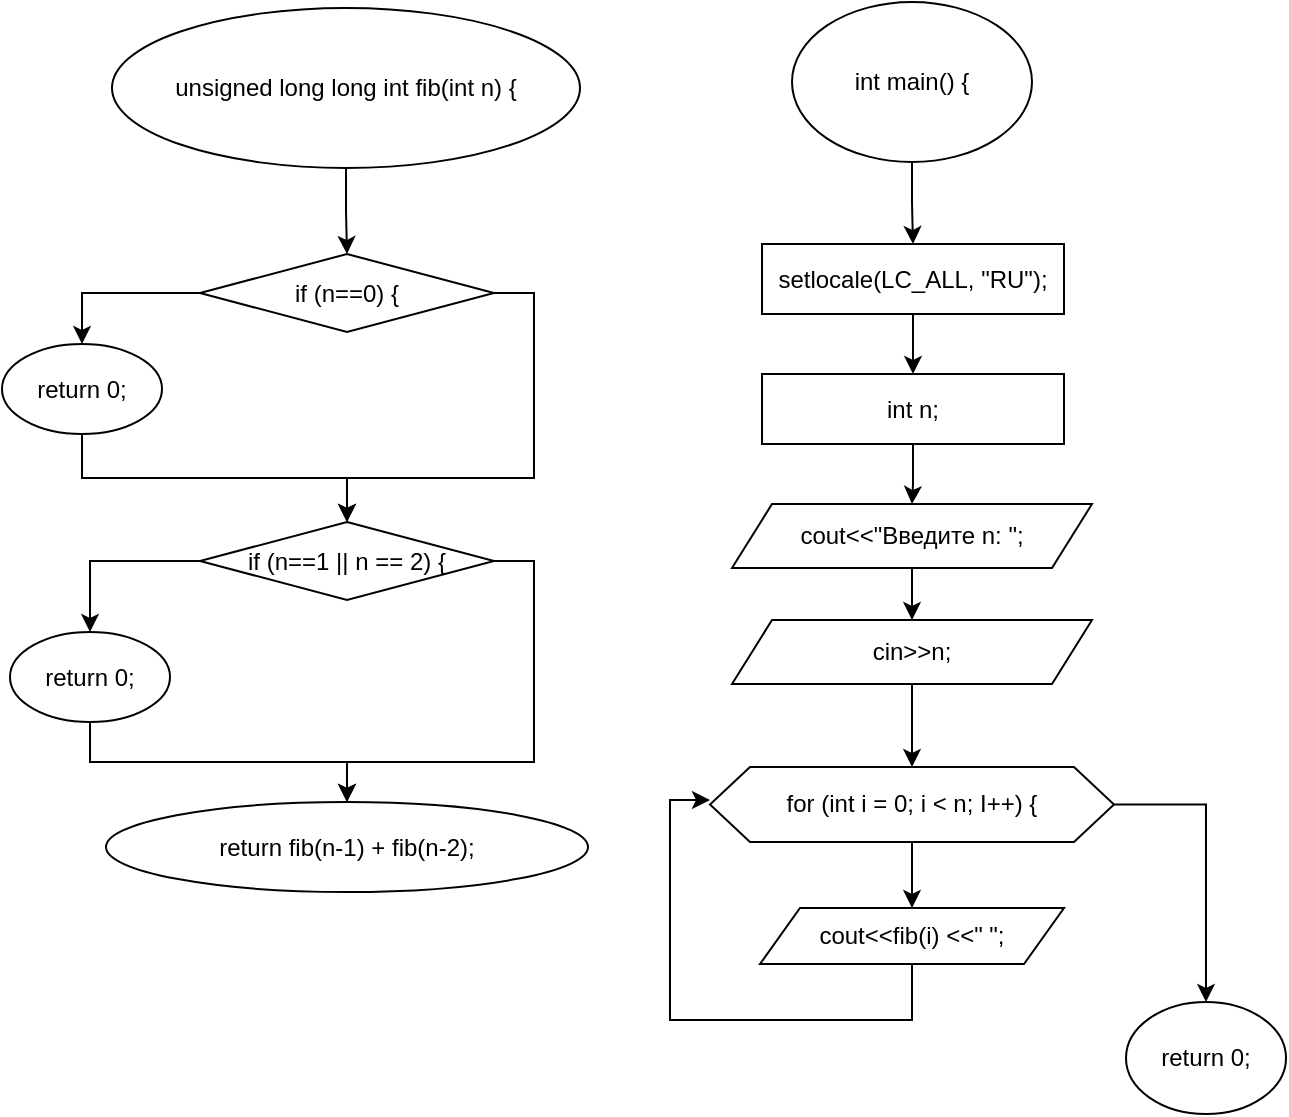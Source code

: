 <mxfile version="23.0.2" type="device">
  <diagram name="Страница — 1" id="PfdQx-DCtmVeTz1kN10d">
    <mxGraphModel dx="2390" dy="1393" grid="0" gridSize="10" guides="1" tooltips="1" connect="1" arrows="1" fold="1" page="1" pageScale="1" pageWidth="4681" pageHeight="3300" math="0" shadow="0">
      <root>
        <mxCell id="0" />
        <mxCell id="1" parent="0" />
        <mxCell id="WFDD5yVlaL3s_hKHDzfB-3" value="" style="edgeStyle=orthogonalEdgeStyle;rounded=0;orthogonalLoop=1;jettySize=auto;html=1;" edge="1" parent="1" source="WFDD5yVlaL3s_hKHDzfB-1" target="WFDD5yVlaL3s_hKHDzfB-2">
          <mxGeometry relative="1" as="geometry" />
        </mxCell>
        <mxCell id="WFDD5yVlaL3s_hKHDzfB-1" value="unsigned long long int fib(int n) {" style="ellipse;whiteSpace=wrap;html=1;" vertex="1" parent="1">
          <mxGeometry x="81" y="102" width="234" height="80" as="geometry" />
        </mxCell>
        <mxCell id="WFDD5yVlaL3s_hKHDzfB-5" value="" style="edgeStyle=orthogonalEdgeStyle;rounded=0;orthogonalLoop=1;jettySize=auto;html=1;" edge="1" parent="1" source="WFDD5yVlaL3s_hKHDzfB-2" target="WFDD5yVlaL3s_hKHDzfB-4">
          <mxGeometry relative="1" as="geometry" />
        </mxCell>
        <mxCell id="WFDD5yVlaL3s_hKHDzfB-8" style="edgeStyle=orthogonalEdgeStyle;rounded=0;orthogonalLoop=1;jettySize=auto;html=1;exitX=1;exitY=0.5;exitDx=0;exitDy=0;entryX=0.5;entryY=0;entryDx=0;entryDy=0;" edge="1" parent="1" source="WFDD5yVlaL3s_hKHDzfB-2" target="WFDD5yVlaL3s_hKHDzfB-6">
          <mxGeometry relative="1" as="geometry">
            <Array as="points">
              <mxPoint x="292" y="245" />
              <mxPoint x="292" y="337" />
              <mxPoint x="199" y="337" />
            </Array>
          </mxGeometry>
        </mxCell>
        <mxCell id="WFDD5yVlaL3s_hKHDzfB-2" value="if (n==0) {" style="rhombus;whiteSpace=wrap;html=1;" vertex="1" parent="1">
          <mxGeometry x="125" y="225" width="147" height="39" as="geometry" />
        </mxCell>
        <mxCell id="WFDD5yVlaL3s_hKHDzfB-7" style="edgeStyle=orthogonalEdgeStyle;rounded=0;orthogonalLoop=1;jettySize=auto;html=1;exitX=0.5;exitY=1;exitDx=0;exitDy=0;entryX=0.5;entryY=0;entryDx=0;entryDy=0;" edge="1" parent="1" source="WFDD5yVlaL3s_hKHDzfB-4" target="WFDD5yVlaL3s_hKHDzfB-6">
          <mxGeometry relative="1" as="geometry" />
        </mxCell>
        <mxCell id="WFDD5yVlaL3s_hKHDzfB-4" value="return 0;" style="ellipse;whiteSpace=wrap;html=1;" vertex="1" parent="1">
          <mxGeometry x="26" y="270" width="80" height="45" as="geometry" />
        </mxCell>
        <mxCell id="WFDD5yVlaL3s_hKHDzfB-10" value="" style="edgeStyle=orthogonalEdgeStyle;rounded=0;orthogonalLoop=1;jettySize=auto;html=1;" edge="1" parent="1" source="WFDD5yVlaL3s_hKHDzfB-6" target="WFDD5yVlaL3s_hKHDzfB-9">
          <mxGeometry relative="1" as="geometry" />
        </mxCell>
        <mxCell id="WFDD5yVlaL3s_hKHDzfB-14" style="edgeStyle=orthogonalEdgeStyle;rounded=0;orthogonalLoop=1;jettySize=auto;html=1;exitX=1;exitY=0.5;exitDx=0;exitDy=0;entryX=0.5;entryY=0;entryDx=0;entryDy=0;" edge="1" parent="1" source="WFDD5yVlaL3s_hKHDzfB-6" target="WFDD5yVlaL3s_hKHDzfB-11">
          <mxGeometry relative="1" as="geometry">
            <Array as="points">
              <mxPoint x="292" y="378" />
              <mxPoint x="292" y="479" />
              <mxPoint x="198" y="479" />
            </Array>
          </mxGeometry>
        </mxCell>
        <mxCell id="WFDD5yVlaL3s_hKHDzfB-6" value="if (n==1 || n == 2) {" style="rhombus;whiteSpace=wrap;html=1;" vertex="1" parent="1">
          <mxGeometry x="125" y="359" width="147" height="39" as="geometry" />
        </mxCell>
        <mxCell id="WFDD5yVlaL3s_hKHDzfB-12" style="edgeStyle=orthogonalEdgeStyle;rounded=0;orthogonalLoop=1;jettySize=auto;html=1;exitX=0.5;exitY=1;exitDx=0;exitDy=0;entryX=0.5;entryY=0;entryDx=0;entryDy=0;" edge="1" parent="1" source="WFDD5yVlaL3s_hKHDzfB-9" target="WFDD5yVlaL3s_hKHDzfB-11">
          <mxGeometry relative="1" as="geometry" />
        </mxCell>
        <mxCell id="WFDD5yVlaL3s_hKHDzfB-9" value="return 0;" style="ellipse;whiteSpace=wrap;html=1;" vertex="1" parent="1">
          <mxGeometry x="30" y="414" width="80" height="45" as="geometry" />
        </mxCell>
        <mxCell id="WFDD5yVlaL3s_hKHDzfB-11" value="return fib(n-1) + fib(n-2);" style="ellipse;whiteSpace=wrap;html=1;" vertex="1" parent="1">
          <mxGeometry x="78" y="499" width="241" height="45" as="geometry" />
        </mxCell>
        <mxCell id="WFDD5yVlaL3s_hKHDzfB-17" value="" style="edgeStyle=orthogonalEdgeStyle;rounded=0;orthogonalLoop=1;jettySize=auto;html=1;" edge="1" parent="1" source="WFDD5yVlaL3s_hKHDzfB-15" target="WFDD5yVlaL3s_hKHDzfB-16">
          <mxGeometry relative="1" as="geometry" />
        </mxCell>
        <mxCell id="WFDD5yVlaL3s_hKHDzfB-15" value="int main() {" style="ellipse;whiteSpace=wrap;html=1;" vertex="1" parent="1">
          <mxGeometry x="421" y="99" width="120" height="80" as="geometry" />
        </mxCell>
        <mxCell id="WFDD5yVlaL3s_hKHDzfB-19" value="" style="edgeStyle=orthogonalEdgeStyle;rounded=0;orthogonalLoop=1;jettySize=auto;html=1;" edge="1" parent="1" source="WFDD5yVlaL3s_hKHDzfB-16" target="WFDD5yVlaL3s_hKHDzfB-18">
          <mxGeometry relative="1" as="geometry" />
        </mxCell>
        <mxCell id="WFDD5yVlaL3s_hKHDzfB-16" value="setlocale(LC_ALL, &quot;RU&quot;);" style="whiteSpace=wrap;html=1;" vertex="1" parent="1">
          <mxGeometry x="406" y="220" width="151" height="35" as="geometry" />
        </mxCell>
        <mxCell id="WFDD5yVlaL3s_hKHDzfB-21" value="" style="edgeStyle=orthogonalEdgeStyle;rounded=0;orthogonalLoop=1;jettySize=auto;html=1;" edge="1" parent="1" source="WFDD5yVlaL3s_hKHDzfB-18" target="WFDD5yVlaL3s_hKHDzfB-20">
          <mxGeometry relative="1" as="geometry" />
        </mxCell>
        <mxCell id="WFDD5yVlaL3s_hKHDzfB-18" value="int n;" style="whiteSpace=wrap;html=1;" vertex="1" parent="1">
          <mxGeometry x="406" y="285" width="151" height="35" as="geometry" />
        </mxCell>
        <mxCell id="WFDD5yVlaL3s_hKHDzfB-23" value="" style="edgeStyle=orthogonalEdgeStyle;rounded=0;orthogonalLoop=1;jettySize=auto;html=1;" edge="1" parent="1" source="WFDD5yVlaL3s_hKHDzfB-20" target="WFDD5yVlaL3s_hKHDzfB-22">
          <mxGeometry relative="1" as="geometry" />
        </mxCell>
        <mxCell id="WFDD5yVlaL3s_hKHDzfB-20" value="cout&amp;lt;&amp;lt;&quot;Введите n: &quot;;" style="shape=parallelogram;perimeter=parallelogramPerimeter;whiteSpace=wrap;html=1;fixedSize=1;" vertex="1" parent="1">
          <mxGeometry x="391" y="350" width="180" height="32" as="geometry" />
        </mxCell>
        <mxCell id="WFDD5yVlaL3s_hKHDzfB-25" value="" style="edgeStyle=orthogonalEdgeStyle;rounded=0;orthogonalLoop=1;jettySize=auto;html=1;" edge="1" parent="1" source="WFDD5yVlaL3s_hKHDzfB-22" target="WFDD5yVlaL3s_hKHDzfB-24">
          <mxGeometry relative="1" as="geometry" />
        </mxCell>
        <mxCell id="WFDD5yVlaL3s_hKHDzfB-22" value="cin&amp;gt;&amp;gt;n;" style="shape=parallelogram;perimeter=parallelogramPerimeter;whiteSpace=wrap;html=1;fixedSize=1;" vertex="1" parent="1">
          <mxGeometry x="391" y="408" width="180" height="32" as="geometry" />
        </mxCell>
        <mxCell id="WFDD5yVlaL3s_hKHDzfB-27" value="" style="edgeStyle=orthogonalEdgeStyle;rounded=0;orthogonalLoop=1;jettySize=auto;html=1;" edge="1" parent="1" source="WFDD5yVlaL3s_hKHDzfB-24" target="WFDD5yVlaL3s_hKHDzfB-26">
          <mxGeometry relative="1" as="geometry" />
        </mxCell>
        <mxCell id="WFDD5yVlaL3s_hKHDzfB-30" value="" style="edgeStyle=orthogonalEdgeStyle;rounded=0;orthogonalLoop=1;jettySize=auto;html=1;" edge="1" parent="1" source="WFDD5yVlaL3s_hKHDzfB-24" target="WFDD5yVlaL3s_hKHDzfB-29">
          <mxGeometry relative="1" as="geometry" />
        </mxCell>
        <mxCell id="WFDD5yVlaL3s_hKHDzfB-24" value="for (int i = 0; i &amp;lt; n; I++) {" style="shape=hexagon;perimeter=hexagonPerimeter2;whiteSpace=wrap;html=1;fixedSize=1;" vertex="1" parent="1">
          <mxGeometry x="380" y="481.5" width="202" height="37.5" as="geometry" />
        </mxCell>
        <mxCell id="WFDD5yVlaL3s_hKHDzfB-26" value="cout&amp;lt;&amp;lt;fib(i) &amp;lt;&amp;lt;&quot; &quot;;" style="shape=parallelogram;perimeter=parallelogramPerimeter;whiteSpace=wrap;html=1;fixedSize=1;" vertex="1" parent="1">
          <mxGeometry x="405" y="552" width="152" height="28" as="geometry" />
        </mxCell>
        <mxCell id="WFDD5yVlaL3s_hKHDzfB-28" style="edgeStyle=orthogonalEdgeStyle;rounded=0;orthogonalLoop=1;jettySize=auto;html=1;entryX=0;entryY=0.44;entryDx=0;entryDy=0;entryPerimeter=0;" edge="1" parent="1" source="WFDD5yVlaL3s_hKHDzfB-26" target="WFDD5yVlaL3s_hKHDzfB-24">
          <mxGeometry relative="1" as="geometry">
            <Array as="points">
              <mxPoint x="481" y="608" />
              <mxPoint x="360" y="608" />
              <mxPoint x="360" y="498" />
            </Array>
          </mxGeometry>
        </mxCell>
        <mxCell id="WFDD5yVlaL3s_hKHDzfB-29" value="return 0;" style="ellipse;whiteSpace=wrap;html=1;" vertex="1" parent="1">
          <mxGeometry x="588" y="599" width="80" height="56" as="geometry" />
        </mxCell>
      </root>
    </mxGraphModel>
  </diagram>
</mxfile>

